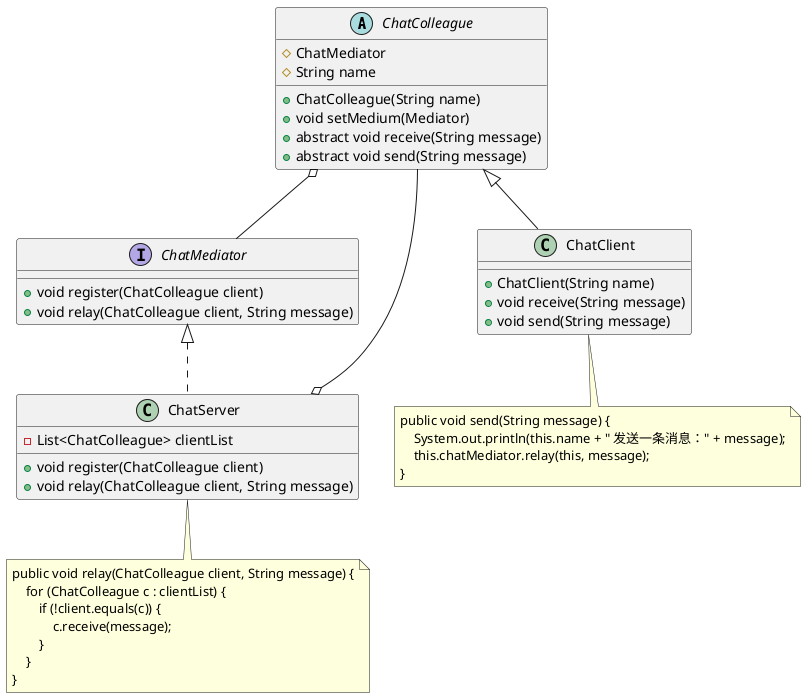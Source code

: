 @startuml

ChatColleague o-- ChatMediator
ChatServer o-- ChatColleague

interface ChatMediator {
  +void register(ChatColleague client)
  +void relay(ChatColleague client, String message)
}

class ChatServer implements ChatMediator {
  -List<ChatColleague> clientList

  +void register(ChatColleague client)
  +void relay(ChatColleague client, String message)
}

abstract class ChatColleague {
  #ChatMediator
  #String name

  +ChatColleague(String name)
  +void setMedium(Mediator)
  +abstract void receive(String message)
  +abstract void send(String message)
}

class ChatClient extends ChatColleague {
  +ChatClient(String name)
  +void receive(String message)
  +void send(String message)
}

note as N
    public void send(String message) {
        System.out.println(this.name + " 发送一条消息：" + message);
        this.chatMediator.relay(this, message);
    }
end note

note as M
    public void relay(ChatColleague client, String message) {
        for (ChatColleague c : clientList) {
            if (!client.equals(c)) {
                c.receive(message);
            }
        }
    }
end note

ChatClient .. N

ChatServer .. M

@enduml